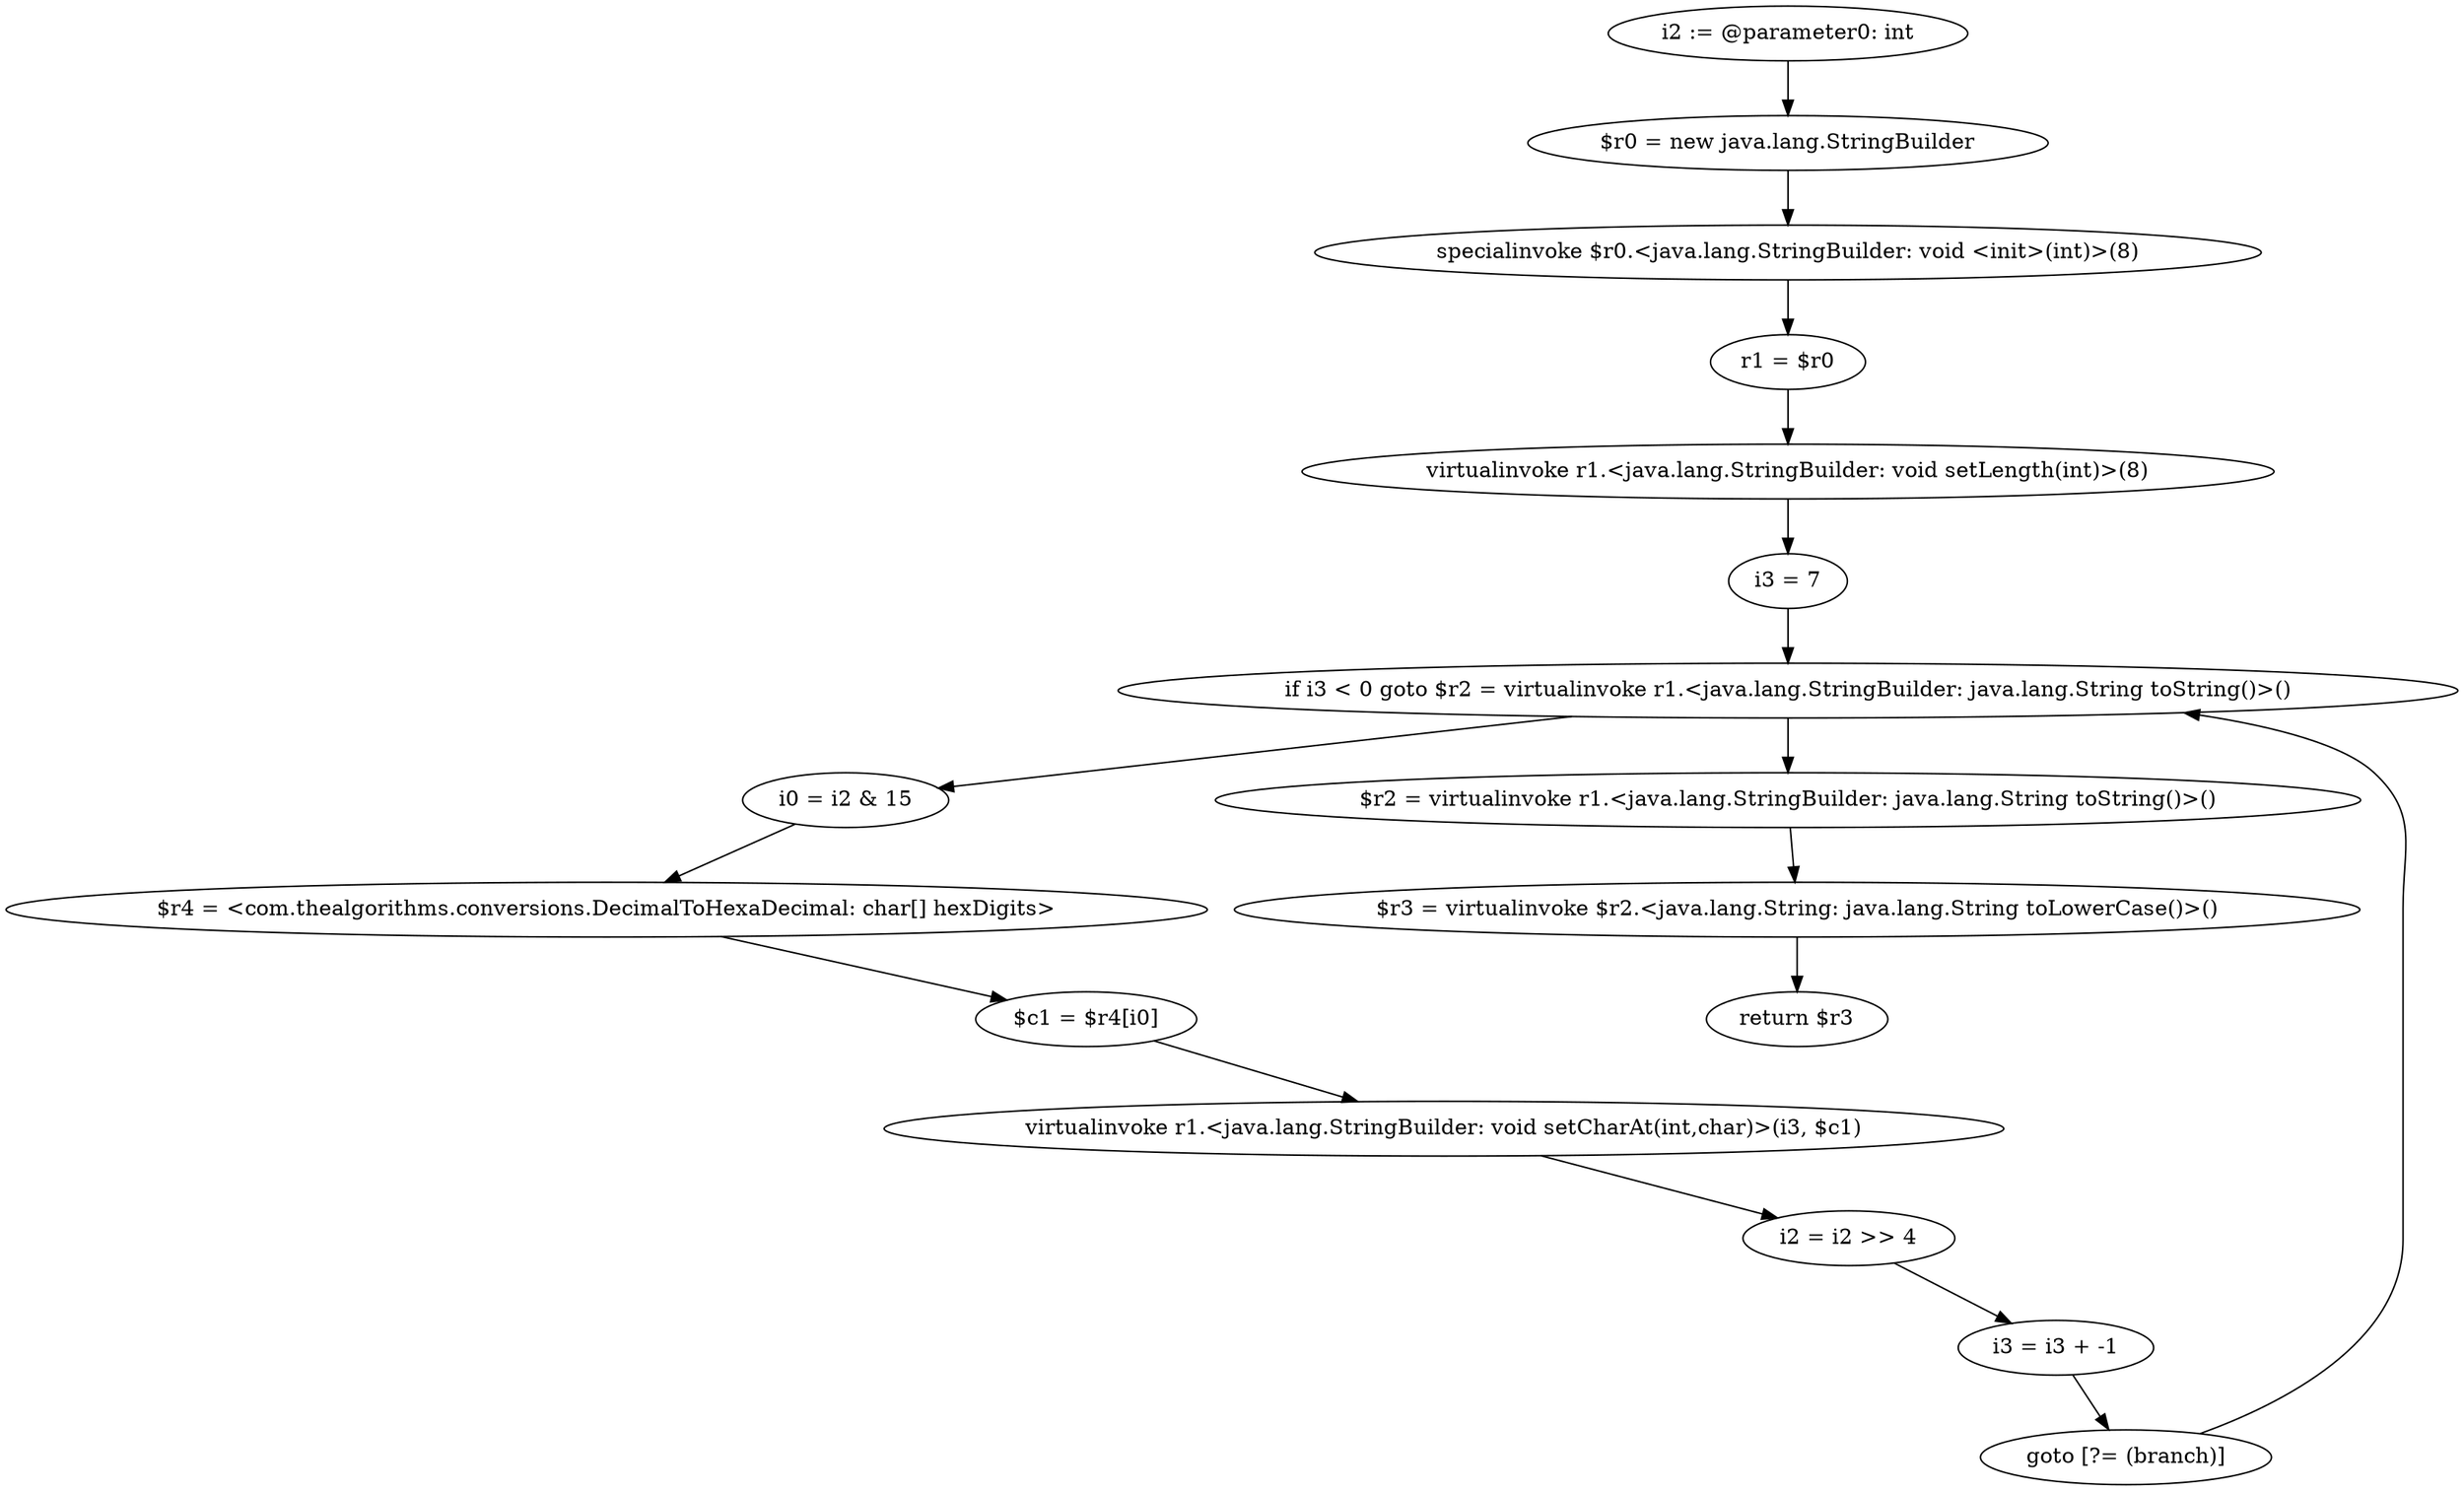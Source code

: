 digraph "unitGraph" {
    "i2 := @parameter0: int"
    "$r0 = new java.lang.StringBuilder"
    "specialinvoke $r0.<java.lang.StringBuilder: void <init>(int)>(8)"
    "r1 = $r0"
    "virtualinvoke r1.<java.lang.StringBuilder: void setLength(int)>(8)"
    "i3 = 7"
    "if i3 < 0 goto $r2 = virtualinvoke r1.<java.lang.StringBuilder: java.lang.String toString()>()"
    "i0 = i2 & 15"
    "$r4 = <com.thealgorithms.conversions.DecimalToHexaDecimal: char[] hexDigits>"
    "$c1 = $r4[i0]"
    "virtualinvoke r1.<java.lang.StringBuilder: void setCharAt(int,char)>(i3, $c1)"
    "i2 = i2 >> 4"
    "i3 = i3 + -1"
    "goto [?= (branch)]"
    "$r2 = virtualinvoke r1.<java.lang.StringBuilder: java.lang.String toString()>()"
    "$r3 = virtualinvoke $r2.<java.lang.String: java.lang.String toLowerCase()>()"
    "return $r3"
    "i2 := @parameter0: int"->"$r0 = new java.lang.StringBuilder";
    "$r0 = new java.lang.StringBuilder"->"specialinvoke $r0.<java.lang.StringBuilder: void <init>(int)>(8)";
    "specialinvoke $r0.<java.lang.StringBuilder: void <init>(int)>(8)"->"r1 = $r0";
    "r1 = $r0"->"virtualinvoke r1.<java.lang.StringBuilder: void setLength(int)>(8)";
    "virtualinvoke r1.<java.lang.StringBuilder: void setLength(int)>(8)"->"i3 = 7";
    "i3 = 7"->"if i3 < 0 goto $r2 = virtualinvoke r1.<java.lang.StringBuilder: java.lang.String toString()>()";
    "if i3 < 0 goto $r2 = virtualinvoke r1.<java.lang.StringBuilder: java.lang.String toString()>()"->"i0 = i2 & 15";
    "if i3 < 0 goto $r2 = virtualinvoke r1.<java.lang.StringBuilder: java.lang.String toString()>()"->"$r2 = virtualinvoke r1.<java.lang.StringBuilder: java.lang.String toString()>()";
    "i0 = i2 & 15"->"$r4 = <com.thealgorithms.conversions.DecimalToHexaDecimal: char[] hexDigits>";
    "$r4 = <com.thealgorithms.conversions.DecimalToHexaDecimal: char[] hexDigits>"->"$c1 = $r4[i0]";
    "$c1 = $r4[i0]"->"virtualinvoke r1.<java.lang.StringBuilder: void setCharAt(int,char)>(i3, $c1)";
    "virtualinvoke r1.<java.lang.StringBuilder: void setCharAt(int,char)>(i3, $c1)"->"i2 = i2 >> 4";
    "i2 = i2 >> 4"->"i3 = i3 + -1";
    "i3 = i3 + -1"->"goto [?= (branch)]";
    "goto [?= (branch)]"->"if i3 < 0 goto $r2 = virtualinvoke r1.<java.lang.StringBuilder: java.lang.String toString()>()";
    "$r2 = virtualinvoke r1.<java.lang.StringBuilder: java.lang.String toString()>()"->"$r3 = virtualinvoke $r2.<java.lang.String: java.lang.String toLowerCase()>()";
    "$r3 = virtualinvoke $r2.<java.lang.String: java.lang.String toLowerCase()>()"->"return $r3";
}
